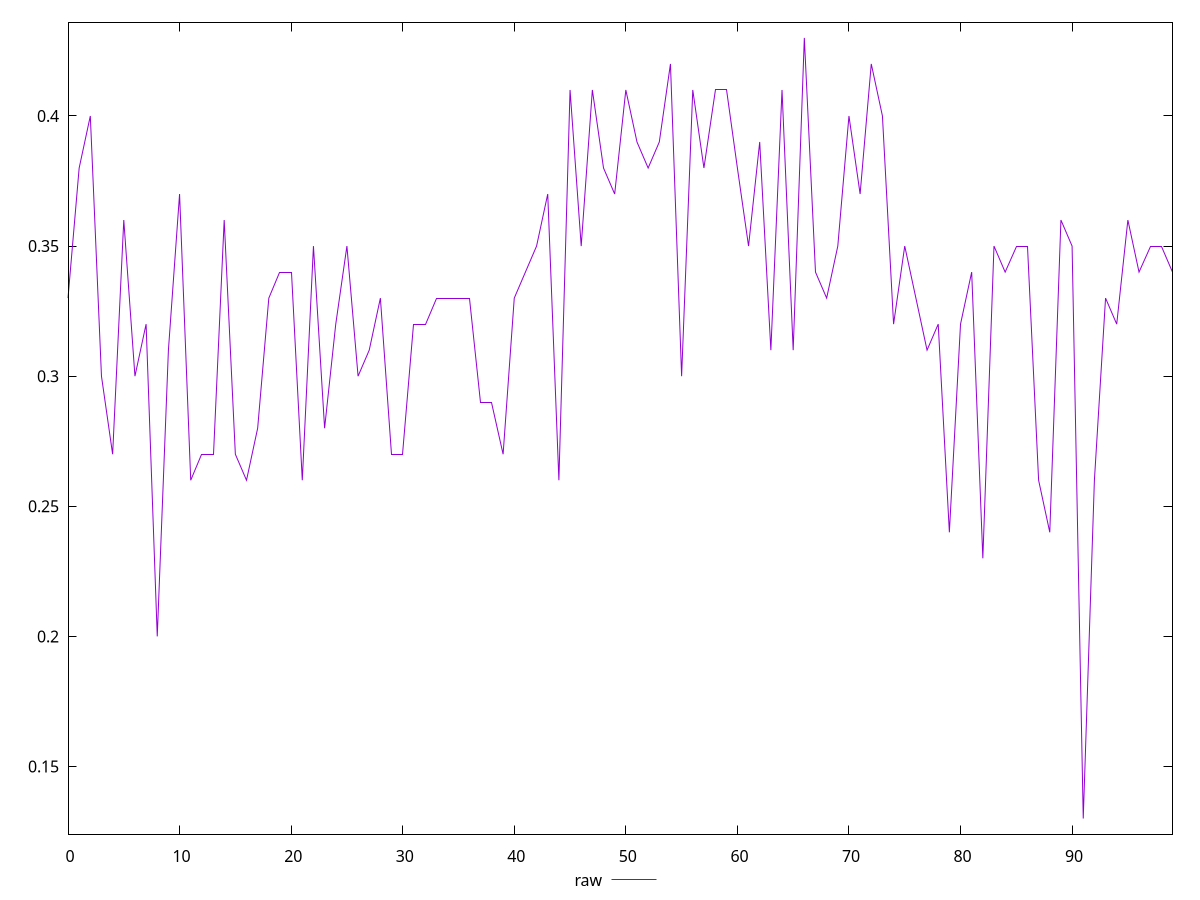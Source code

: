 reset

$raw <<EOF
0 0.33
1 0.38
2 0.4
3 0.3
4 0.27
5 0.36
6 0.3
7 0.32
8 0.2
9 0.31
10 0.37
11 0.26
12 0.27
13 0.27
14 0.36
15 0.27
16 0.26
17 0.28
18 0.33
19 0.34
20 0.34
21 0.26
22 0.35
23 0.28
24 0.32
25 0.35
26 0.3
27 0.31
28 0.33
29 0.27
30 0.27
31 0.32
32 0.32
33 0.33
34 0.33
35 0.33
36 0.33
37 0.29
38 0.29
39 0.27
40 0.33
41 0.34
42 0.35
43 0.37
44 0.26
45 0.41
46 0.35
47 0.41
48 0.38
49 0.37
50 0.41
51 0.39
52 0.38
53 0.39
54 0.42
55 0.3
56 0.41
57 0.38
58 0.41
59 0.41
60 0.38
61 0.35
62 0.39
63 0.31
64 0.41
65 0.31
66 0.43
67 0.34
68 0.33
69 0.35
70 0.4
71 0.37
72 0.42
73 0.4
74 0.32
75 0.35
76 0.33
77 0.31
78 0.32
79 0.24
80 0.32
81 0.34
82 0.23
83 0.35
84 0.34
85 0.35
86 0.35
87 0.26
88 0.24
89 0.36
90 0.35
91 0.13
92 0.26
93 0.33
94 0.32
95 0.36
96 0.34
97 0.35
98 0.35
99 0.34
EOF

set key outside below
set xrange [0:99]
set yrange [0.124:0.436]
set trange [0.124:0.436]
set terminal svg size 640, 500 enhanced background rgb 'white'
set output "reprap/meta/score/samples/pages+cached+noexternal+nomedia+nocss/raw/values.svg"

plot $raw title "raw" with line

reset
